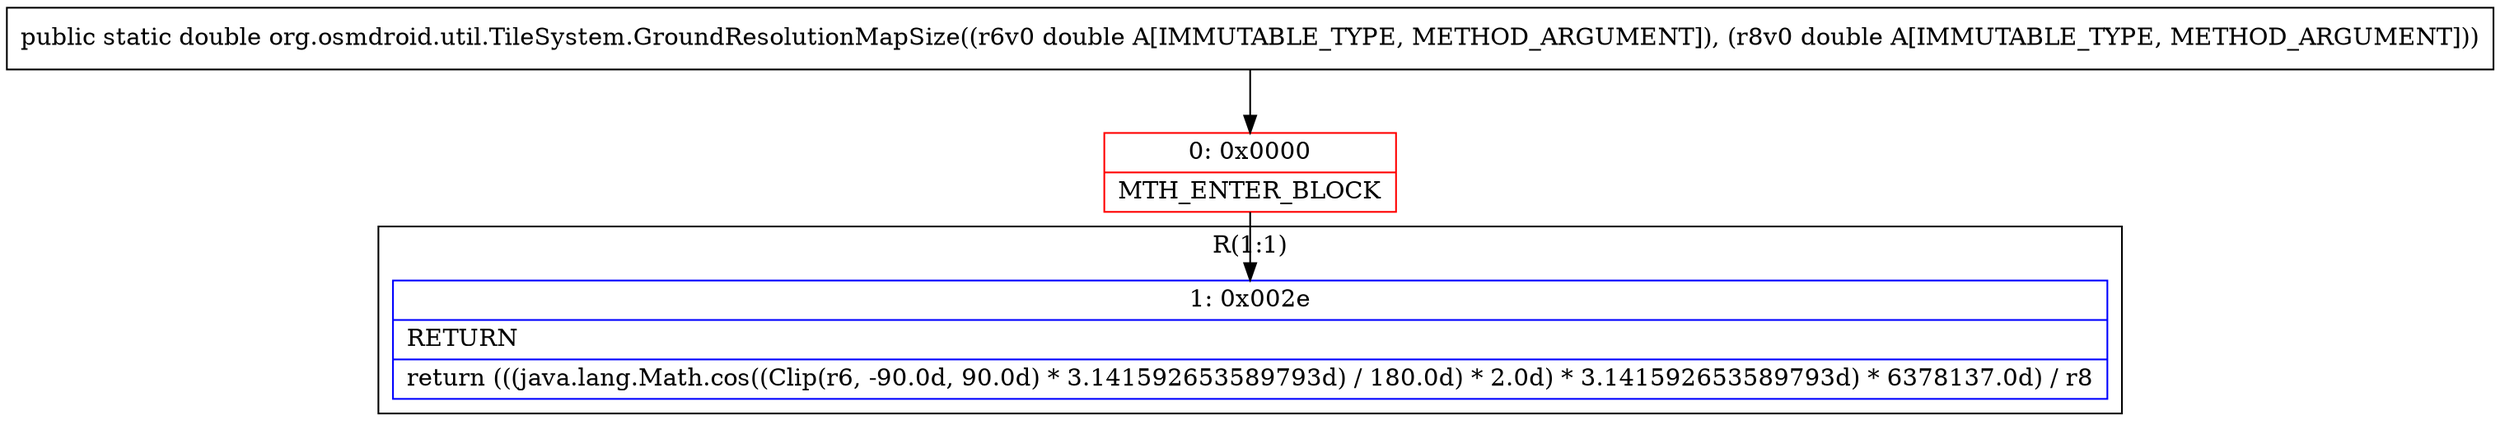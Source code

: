 digraph "CFG fororg.osmdroid.util.TileSystem.GroundResolutionMapSize(DD)D" {
subgraph cluster_Region_737684441 {
label = "R(1:1)";
node [shape=record,color=blue];
Node_1 [shape=record,label="{1\:\ 0x002e|RETURN\l|return (((java.lang.Math.cos((Clip(r6, \-90.0d, 90.0d) * 3.141592653589793d) \/ 180.0d) * 2.0d) * 3.141592653589793d) * 6378137.0d) \/ r8\l}"];
}
Node_0 [shape=record,color=red,label="{0\:\ 0x0000|MTH_ENTER_BLOCK\l}"];
MethodNode[shape=record,label="{public static double org.osmdroid.util.TileSystem.GroundResolutionMapSize((r6v0 double A[IMMUTABLE_TYPE, METHOD_ARGUMENT]), (r8v0 double A[IMMUTABLE_TYPE, METHOD_ARGUMENT])) }"];
MethodNode -> Node_0;
Node_0 -> Node_1;
}

